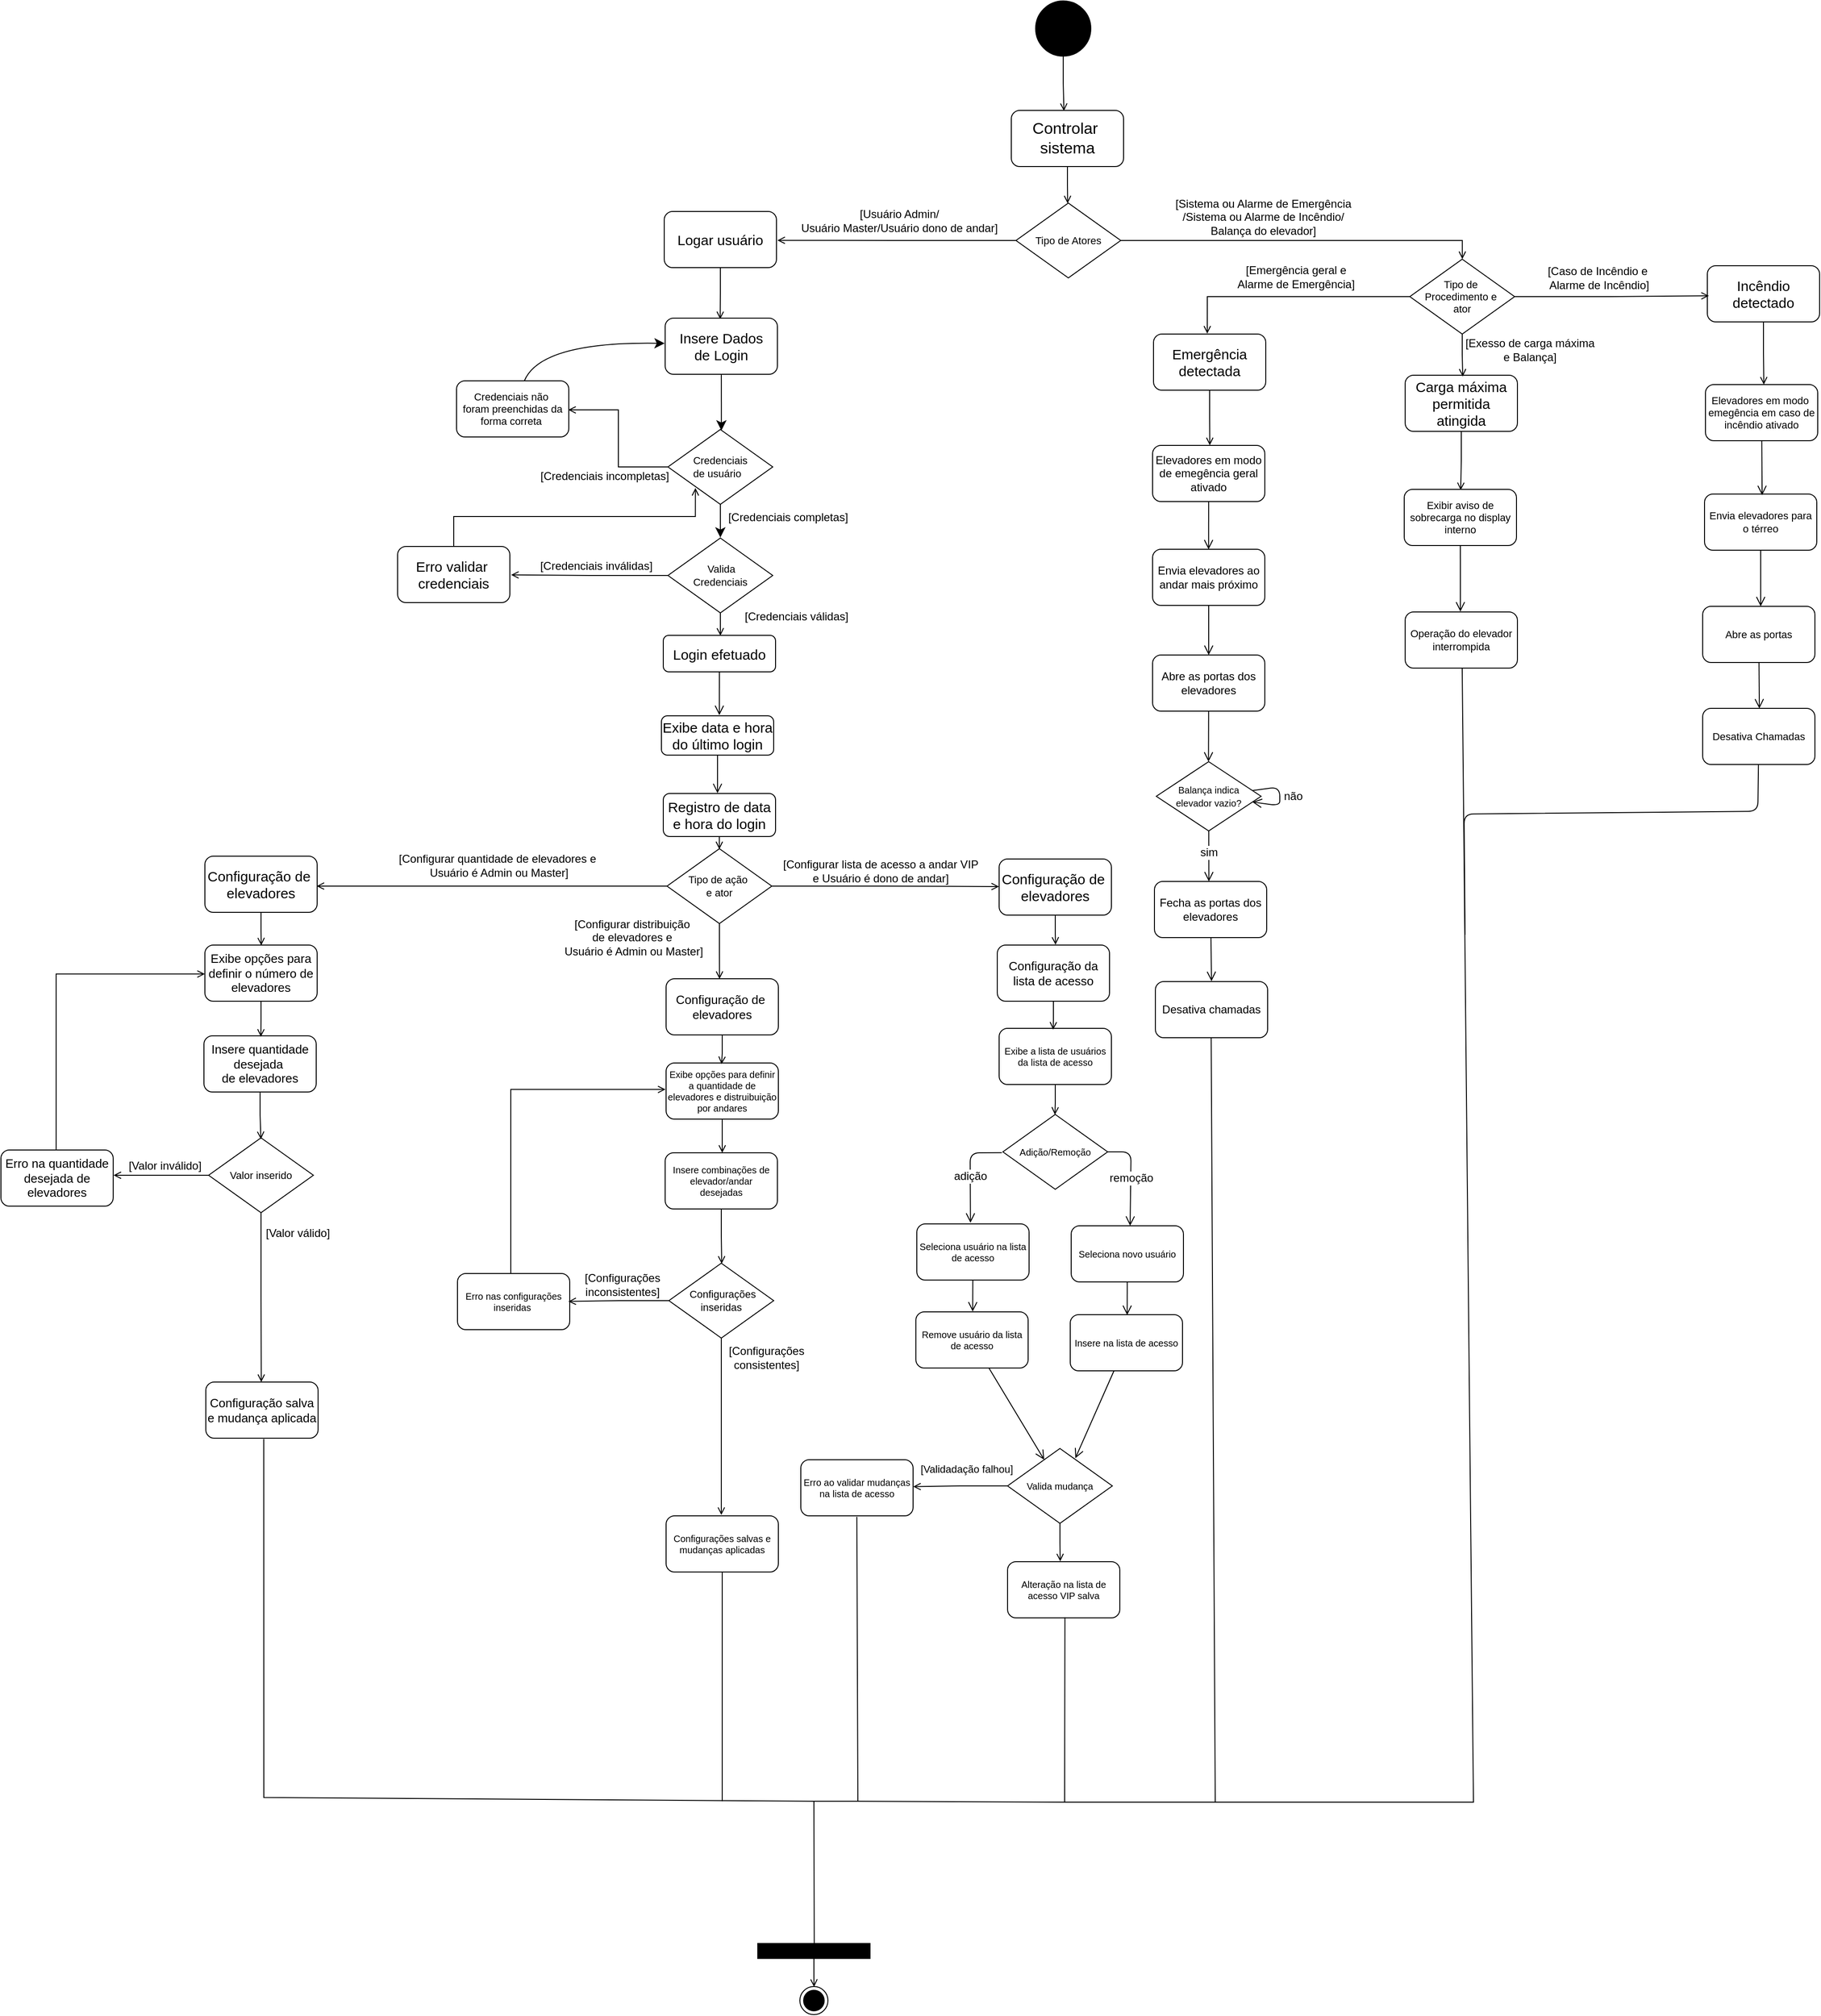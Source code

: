 <mxfile version="24.7.17">
  <diagram name="Page-1" id="e7e014a7-5840-1c2e-5031-d8a46d1fe8dd">
    <mxGraphModel dx="5580" dy="2803" grid="0" gridSize="10" guides="0" tooltips="1" connect="0" arrows="1" fold="1" page="0" pageScale="1" pageWidth="1169" pageHeight="826" background="none" math="0" shadow="0">
      <root>
        <mxCell id="0" />
        <mxCell id="1" parent="0" />
        <mxCell id="GOKQv8CPCW2Fxh-G2tMz-41" value="" style="ellipse;whiteSpace=wrap;html=1;aspect=fixed;fillColor=#000000;" parent="1" vertex="1">
          <mxGeometry x="418" y="53" width="59" height="59" as="geometry" />
        </mxCell>
        <mxCell id="GOKQv8CPCW2Fxh-G2tMz-42" value="Controlar&amp;nbsp;&lt;div&gt;sistema&lt;/div&gt;" style="rounded=1;whiteSpace=wrap;html=1;fontSize=17;" parent="1" vertex="1">
          <mxGeometry x="392" y="170" width="120" height="60" as="geometry" />
        </mxCell>
        <mxCell id="GOKQv8CPCW2Fxh-G2tMz-44" style="edgeStyle=orthogonalEdgeStyle;rounded=0;orthogonalLoop=1;jettySize=auto;html=1;entryX=0.469;entryY=0.011;entryDx=0;entryDy=0;entryPerimeter=0;endArrow=open;endFill=0;" parent="1" source="GOKQv8CPCW2Fxh-G2tMz-41" target="GOKQv8CPCW2Fxh-G2tMz-42" edge="1">
          <mxGeometry relative="1" as="geometry" />
        </mxCell>
        <mxCell id="GOKQv8CPCW2Fxh-G2tMz-45" value="&lt;div style=&quot;text-align: start; font-size: 11px;&quot;&gt;Tipo de Atores&lt;/div&gt;" style="rhombus;whiteSpace=wrap;html=1;fontSize=11;" parent="1" vertex="1">
          <mxGeometry x="397" y="269" width="112" height="80" as="geometry" />
        </mxCell>
        <mxCell id="GOKQv8CPCW2Fxh-G2tMz-46" style="edgeStyle=orthogonalEdgeStyle;rounded=0;orthogonalLoop=1;jettySize=auto;html=1;entryX=0.493;entryY=0.004;entryDx=0;entryDy=0;entryPerimeter=0;endArrow=open;endFill=0;" parent="1" source="GOKQv8CPCW2Fxh-G2tMz-42" target="GOKQv8CPCW2Fxh-G2tMz-45" edge="1">
          <mxGeometry relative="1" as="geometry" />
        </mxCell>
        <mxCell id="GOKQv8CPCW2Fxh-G2tMz-47" value="Logar u&lt;span style=&quot;font-size: 15px; text-wrap: nowrap;&quot;&gt;suário&lt;/span&gt;" style="rounded=1;whiteSpace=wrap;html=1;fontSize=15;" parent="1" vertex="1">
          <mxGeometry x="21" y="278" width="120" height="60" as="geometry" />
        </mxCell>
        <mxCell id="GOKQv8CPCW2Fxh-G2tMz-48" style="edgeStyle=orthogonalEdgeStyle;rounded=0;orthogonalLoop=1;jettySize=auto;html=1;entryX=1.008;entryY=0.514;entryDx=0;entryDy=0;entryPerimeter=0;endArrow=open;endFill=0;" parent="1" source="GOKQv8CPCW2Fxh-G2tMz-45" target="GOKQv8CPCW2Fxh-G2tMz-47" edge="1">
          <mxGeometry relative="1" as="geometry" />
        </mxCell>
        <mxCell id="GOKQv8CPCW2Fxh-G2tMz-49" value="[Usuário Admin/&lt;div&gt;Usuário Master/&lt;span style=&quot;background-color: initial;&quot;&gt;Usuário d&lt;/span&gt;&lt;span style=&quot;background-color: initial;&quot;&gt;ono de andar]&lt;/span&gt;&lt;/div&gt;" style="text;html=1;align=center;verticalAlign=middle;resizable=0;points=[];autosize=1;strokeColor=none;fillColor=none;" parent="1" vertex="1">
          <mxGeometry x="158" y="267" width="228" height="41" as="geometry" />
        </mxCell>
        <mxCell id="GOKQv8CPCW2Fxh-G2tMz-51" style="edgeStyle=orthogonalEdgeStyle;rounded=0;orthogonalLoop=1;jettySize=auto;html=1;entryX=0.49;entryY=0.019;entryDx=0;entryDy=0;entryPerimeter=0;endArrow=open;endFill=0;" parent="1" source="GOKQv8CPCW2Fxh-G2tMz-47" target="2dEZNZgoz_LOyK3TEeMp-9" edge="1">
          <mxGeometry relative="1" as="geometry">
            <mxPoint x="81.112" y="397.36" as="targetPoint" />
          </mxGeometry>
        </mxCell>
        <mxCell id="GOKQv8CPCW2Fxh-G2tMz-72" value="" style="ellipse;html=1;shape=endState;fillColor=#000000;strokeColor=#000000;" parent="1" vertex="1">
          <mxGeometry x="166" y="2175" width="30" height="30" as="geometry" />
        </mxCell>
        <mxCell id="GOKQv8CPCW2Fxh-G2tMz-73" value="" style="rounded=0;whiteSpace=wrap;html=1;fillColor=#000000;" parent="1" vertex="1">
          <mxGeometry x="121" y="2129" width="120" height="16" as="geometry" />
        </mxCell>
        <mxCell id="GOKQv8CPCW2Fxh-G2tMz-74" style="edgeStyle=orthogonalEdgeStyle;rounded=0;orthogonalLoop=1;jettySize=auto;html=1;entryX=0.506;entryY=0.013;entryDx=0;entryDy=0;entryPerimeter=0;endArrow=open;endFill=0;" parent="1" source="GOKQv8CPCW2Fxh-G2tMz-73" target="GOKQv8CPCW2Fxh-G2tMz-72" edge="1">
          <mxGeometry relative="1" as="geometry" />
        </mxCell>
        <mxCell id="GOKQv8CPCW2Fxh-G2tMz-82" value="[Sistema ou Alarme de Emergência&lt;div&gt;/Sistema ou Alarme de Incêndio/&lt;/div&gt;&lt;div&gt;Balança do elevador]&lt;/div&gt;" style="text;html=1;align=center;verticalAlign=middle;resizable=0;points=[];autosize=1;strokeColor=none;fillColor=none;" parent="1" vertex="1">
          <mxGeometry x="558" y="256" width="206" height="55" as="geometry" />
        </mxCell>
        <mxCell id="2dEZNZgoz_LOyK3TEeMp-1" value="&lt;div style=&quot;text-align: start; font-size: 11px;&quot;&gt;Credenciais&lt;/div&gt;&lt;div style=&quot;text-align: start; font-size: 11px;&quot;&gt;de usuário&lt;/div&gt;" style="rhombus;whiteSpace=wrap;html=1;fontSize=11;" parent="1" vertex="1">
          <mxGeometry x="25" y="511" width="112" height="80" as="geometry" />
        </mxCell>
        <mxCell id="2dEZNZgoz_LOyK3TEeMp-2" value="Credenciais não&amp;nbsp;&lt;div style=&quot;font-size: 11px;&quot;&gt;foram preenchidas da forma correta&amp;nbsp;&lt;/div&gt;" style="rounded=1;whiteSpace=wrap;html=1;fontSize=11;" parent="1" vertex="1">
          <mxGeometry x="-201" y="459" width="120" height="60" as="geometry" />
        </mxCell>
        <mxCell id="2dEZNZgoz_LOyK3TEeMp-3" style="edgeStyle=orthogonalEdgeStyle;rounded=0;orthogonalLoop=1;jettySize=auto;html=1;entryX=0.995;entryY=0.517;entryDx=0;entryDy=0;entryPerimeter=0;endArrow=open;endFill=0;" parent="1" source="2dEZNZgoz_LOyK3TEeMp-1" target="2dEZNZgoz_LOyK3TEeMp-2" edge="1">
          <mxGeometry relative="1" as="geometry" />
        </mxCell>
        <mxCell id="2dEZNZgoz_LOyK3TEeMp-4" value="[Credenciais incompletas]" style="text;html=1;align=center;verticalAlign=middle;resizable=0;points=[];autosize=1;strokeColor=none;fillColor=none;" parent="1" vertex="1">
          <mxGeometry x="-121" y="548" width="155" height="26" as="geometry" />
        </mxCell>
        <mxCell id="2dEZNZgoz_LOyK3TEeMp-6" value="&lt;div style=&quot;text-align: start; font-size: 11px;&quot;&gt;&amp;nbsp; &amp;nbsp; &amp;nbsp;Valida&amp;nbsp;&lt;/div&gt;&lt;div style=&quot;text-align: start; font-size: 11px;&quot;&gt;Credenciais&lt;/div&gt;" style="rhombus;whiteSpace=wrap;html=1;fontSize=11;" parent="1" vertex="1">
          <mxGeometry x="25" y="627" width="112" height="80" as="geometry" />
        </mxCell>
        <mxCell id="2dEZNZgoz_LOyK3TEeMp-8" value="[Credenciais completas]" style="text;html=1;align=center;verticalAlign=middle;resizable=0;points=[];autosize=1;strokeColor=none;fillColor=none;" parent="1" vertex="1">
          <mxGeometry x="80" y="592" width="146" height="26" as="geometry" />
        </mxCell>
        <mxCell id="2dEZNZgoz_LOyK3TEeMp-9" value="Insere Dados&lt;div&gt;de Login&lt;/div&gt;" style="rounded=1;whiteSpace=wrap;html=1;fontSize=15;" parent="1" vertex="1">
          <mxGeometry x="22" y="392" width="120" height="60" as="geometry" />
        </mxCell>
        <mxCell id="2dEZNZgoz_LOyK3TEeMp-11" value="Erro validar&amp;nbsp;&lt;div&gt;credenciais&lt;/div&gt;" style="rounded=1;whiteSpace=wrap;html=1;fontSize=15;" parent="1" vertex="1">
          <mxGeometry x="-264" y="636" width="120" height="60" as="geometry" />
        </mxCell>
        <mxCell id="2dEZNZgoz_LOyK3TEeMp-12" style="edgeStyle=orthogonalEdgeStyle;rounded=0;orthogonalLoop=1;jettySize=auto;html=1;entryX=1.011;entryY=0.506;entryDx=0;entryDy=0;entryPerimeter=0;endArrow=open;endFill=0;" parent="1" source="2dEZNZgoz_LOyK3TEeMp-6" target="2dEZNZgoz_LOyK3TEeMp-11" edge="1">
          <mxGeometry relative="1" as="geometry" />
        </mxCell>
        <mxCell id="2dEZNZgoz_LOyK3TEeMp-13" value="[Credenciais inválidas]" style="text;html=1;align=center;verticalAlign=middle;resizable=0;points=[];autosize=1;strokeColor=none;fillColor=none;" parent="1" vertex="1">
          <mxGeometry x="-121" y="644" width="138" height="26" as="geometry" />
        </mxCell>
        <mxCell id="2dEZNZgoz_LOyK3TEeMp-14" style="edgeStyle=orthogonalEdgeStyle;rounded=0;orthogonalLoop=1;jettySize=auto;html=1;entryX=0.262;entryY=0.781;entryDx=0;entryDy=0;entryPerimeter=0;endArrow=open;endFill=0;" parent="1" source="2dEZNZgoz_LOyK3TEeMp-11" target="2dEZNZgoz_LOyK3TEeMp-1" edge="1">
          <mxGeometry relative="1" as="geometry">
            <Array as="points">
              <mxPoint x="-204" y="604" />
              <mxPoint x="54" y="604" />
            </Array>
          </mxGeometry>
        </mxCell>
        <mxCell id="2dEZNZgoz_LOyK3TEeMp-15" value="Login efetuado" style="rounded=1;whiteSpace=wrap;html=1;fontSize=15;" parent="1" vertex="1">
          <mxGeometry x="20" y="731" width="120" height="39" as="geometry" />
        </mxCell>
        <mxCell id="2dEZNZgoz_LOyK3TEeMp-16" style="edgeStyle=orthogonalEdgeStyle;rounded=0;orthogonalLoop=1;jettySize=auto;html=1;entryX=0.509;entryY=0.01;entryDx=0;entryDy=0;entryPerimeter=0;endArrow=open;endFill=0;" parent="1" source="2dEZNZgoz_LOyK3TEeMp-6" target="2dEZNZgoz_LOyK3TEeMp-15" edge="1">
          <mxGeometry relative="1" as="geometry" />
        </mxCell>
        <mxCell id="2dEZNZgoz_LOyK3TEeMp-17" value="[Credenciais válidas]" style="text;html=1;align=center;verticalAlign=middle;resizable=0;points=[];autosize=1;strokeColor=none;fillColor=none;" parent="1" vertex="1">
          <mxGeometry x="97" y="698" width="129" height="26" as="geometry" />
        </mxCell>
        <mxCell id="2dEZNZgoz_LOyK3TEeMp-18" value="Registro de data e hora do login" style="rounded=1;whiteSpace=wrap;html=1;fontSize=15;" parent="1" vertex="1">
          <mxGeometry x="20" y="900" width="120" height="46" as="geometry" />
        </mxCell>
        <mxCell id="2dEZNZgoz_LOyK3TEeMp-20" value="&lt;div style=&quot;font-size: 11px;&quot;&gt;Tipo de ação&amp;nbsp;&lt;/div&gt;&lt;div style=&quot;font-size: 11px;&quot;&gt;e&amp;nbsp;&lt;span style=&quot;background-color: initial;&quot;&gt;ator&lt;/span&gt;&lt;/div&gt;" style="rhombus;whiteSpace=wrap;html=1;fontSize=11;align=center;" parent="1" vertex="1">
          <mxGeometry x="24" y="959" width="112" height="80" as="geometry" />
        </mxCell>
        <mxCell id="2dEZNZgoz_LOyK3TEeMp-21" style="edgeStyle=orthogonalEdgeStyle;rounded=0;orthogonalLoop=1;jettySize=auto;html=1;entryX=0.499;entryY=0.008;entryDx=0;entryDy=0;entryPerimeter=0;endArrow=open;endFill=0;" parent="1" source="2dEZNZgoz_LOyK3TEeMp-18" target="2dEZNZgoz_LOyK3TEeMp-20" edge="1">
          <mxGeometry relative="1" as="geometry">
            <mxPoint x="80" y="959" as="targetPoint" />
            <Array as="points">
              <mxPoint x="80" y="959" />
            </Array>
          </mxGeometry>
        </mxCell>
        <mxCell id="2dEZNZgoz_LOyK3TEeMp-22" value="Configuração de&amp;nbsp;&lt;div&gt;elevadores&lt;/div&gt;" style="rounded=1;whiteSpace=wrap;html=1;fontSize=15;" parent="1" vertex="1">
          <mxGeometry x="-470" y="967" width="120" height="60" as="geometry" />
        </mxCell>
        <mxCell id="2dEZNZgoz_LOyK3TEeMp-23" style="edgeStyle=orthogonalEdgeStyle;rounded=0;orthogonalLoop=1;jettySize=auto;html=1;entryX=0.995;entryY=0.533;entryDx=0;entryDy=0;entryPerimeter=0;endArrow=open;endFill=0;" parent="1" source="2dEZNZgoz_LOyK3TEeMp-20" target="2dEZNZgoz_LOyK3TEeMp-22" edge="1">
          <mxGeometry relative="1" as="geometry" />
        </mxCell>
        <mxCell id="2dEZNZgoz_LOyK3TEeMp-24" value="[Configurar quantidade de elevadores e&amp;nbsp;&lt;br&gt;Usuário é Admin ou&lt;span style=&quot;background-color: initial;&quot;&gt;&amp;nbsp;Master&lt;/span&gt;&lt;span style=&quot;background-color: initial;&quot;&gt;]&lt;/span&gt;" style="text;html=1;align=center;verticalAlign=middle;resizable=0;points=[];autosize=1;strokeColor=none;fillColor=none;" parent="1" vertex="1">
          <mxGeometry x="-272" y="956" width="232" height="41" as="geometry" />
        </mxCell>
        <mxCell id="2dEZNZgoz_LOyK3TEeMp-25" value="Exibe opções para definir o número de elevadores" style="rounded=1;whiteSpace=wrap;html=1;fontSize=13;" parent="1" vertex="1">
          <mxGeometry x="-470" y="1062" width="120" height="60" as="geometry" />
        </mxCell>
        <mxCell id="2dEZNZgoz_LOyK3TEeMp-26" style="edgeStyle=orthogonalEdgeStyle;rounded=0;orthogonalLoop=1;jettySize=auto;html=1;endArrow=open;endFill=0;entryX=0.502;entryY=0.006;entryDx=0;entryDy=0;entryPerimeter=0;" parent="1" source="2dEZNZgoz_LOyK3TEeMp-22" target="2dEZNZgoz_LOyK3TEeMp-25" edge="1">
          <mxGeometry relative="1" as="geometry">
            <mxPoint x="-410" y="1062" as="targetPoint" />
          </mxGeometry>
        </mxCell>
        <mxCell id="2dEZNZgoz_LOyK3TEeMp-27" value="Insere quantidade desejada&amp;nbsp;&lt;div&gt;de elevadores&lt;/div&gt;" style="rounded=1;whiteSpace=wrap;html=1;fontSize=13;" parent="1" vertex="1">
          <mxGeometry x="-471" y="1159" width="120" height="60" as="geometry" />
        </mxCell>
        <mxCell id="2dEZNZgoz_LOyK3TEeMp-28" style="edgeStyle=orthogonalEdgeStyle;rounded=0;orthogonalLoop=1;jettySize=auto;html=1;entryX=0.507;entryY=0.017;entryDx=0;entryDy=0;entryPerimeter=0;endArrow=open;endFill=0;" parent="1" source="2dEZNZgoz_LOyK3TEeMp-25" target="2dEZNZgoz_LOyK3TEeMp-27" edge="1">
          <mxGeometry relative="1" as="geometry" />
        </mxCell>
        <mxCell id="2dEZNZgoz_LOyK3TEeMp-29" value="&lt;div style=&quot;text-align: start; font-size: 11px;&quot;&gt;Valor inserido&lt;/div&gt;" style="rhombus;whiteSpace=wrap;html=1;fontSize=11;" parent="1" vertex="1">
          <mxGeometry x="-466" y="1268" width="112" height="80" as="geometry" />
        </mxCell>
        <mxCell id="2dEZNZgoz_LOyK3TEeMp-30" style="edgeStyle=orthogonalEdgeStyle;rounded=0;orthogonalLoop=1;jettySize=auto;html=1;entryX=0.499;entryY=0.018;entryDx=0;entryDy=0;entryPerimeter=0;endArrow=open;endFill=0;" parent="1" source="2dEZNZgoz_LOyK3TEeMp-27" target="2dEZNZgoz_LOyK3TEeMp-29" edge="1">
          <mxGeometry relative="1" as="geometry" />
        </mxCell>
        <mxCell id="2dEZNZgoz_LOyK3TEeMp-31" value="Erro na quantidade&lt;div&gt;desejada de elevadores&lt;/div&gt;" style="rounded=1;whiteSpace=wrap;html=1;fontSize=13;" parent="1" vertex="1">
          <mxGeometry x="-688" y="1281" width="120" height="60" as="geometry" />
        </mxCell>
        <mxCell id="2dEZNZgoz_LOyK3TEeMp-32" style="edgeStyle=orthogonalEdgeStyle;rounded=0;orthogonalLoop=1;jettySize=auto;html=1;entryX=1.003;entryY=0.45;entryDx=0;entryDy=0;entryPerimeter=0;endArrow=open;endFill=0;" parent="1" source="2dEZNZgoz_LOyK3TEeMp-29" target="2dEZNZgoz_LOyK3TEeMp-31" edge="1">
          <mxGeometry relative="1" as="geometry" />
        </mxCell>
        <mxCell id="2dEZNZgoz_LOyK3TEeMp-33" value="[Valor inválido]" style="text;html=1;align=center;verticalAlign=middle;resizable=0;points=[];autosize=1;strokeColor=none;fillColor=none;" parent="1" vertex="1">
          <mxGeometry x="-561" y="1285" width="96" height="26" as="geometry" />
        </mxCell>
        <mxCell id="2dEZNZgoz_LOyK3TEeMp-37" style="edgeStyle=orthogonalEdgeStyle;rounded=0;orthogonalLoop=1;jettySize=auto;html=1;endArrow=open;endFill=0;entryX=0.494;entryY=0;entryDx=0;entryDy=0;entryPerimeter=0;" parent="1" source="2dEZNZgoz_LOyK3TEeMp-29" target="2dEZNZgoz_LOyK3TEeMp-41" edge="1">
          <mxGeometry relative="1" as="geometry">
            <mxPoint x="-409.664" y="1403.64" as="targetPoint" />
          </mxGeometry>
        </mxCell>
        <mxCell id="2dEZNZgoz_LOyK3TEeMp-38" value="[Valor válido]" style="text;html=1;align=center;verticalAlign=middle;resizable=0;points=[];autosize=1;strokeColor=none;fillColor=none;" parent="1" vertex="1">
          <mxGeometry x="-414" y="1357" width="86" height="26" as="geometry" />
        </mxCell>
        <mxCell id="2dEZNZgoz_LOyK3TEeMp-41" value="Configuração salva e mudança aplicada" style="rounded=1;whiteSpace=wrap;html=1;fontSize=13;" parent="1" vertex="1">
          <mxGeometry x="-469" y="1529" width="120" height="60" as="geometry" />
        </mxCell>
        <mxCell id="2dEZNZgoz_LOyK3TEeMp-48" value="" style="endArrow=none;html=1;rounded=0;entryX=0.516;entryY=1.015;entryDx=0;entryDy=0;entryPerimeter=0;exitX=0.503;exitY=0;exitDx=0;exitDy=0;exitPerimeter=0;" parent="1" target="2dEZNZgoz_LOyK3TEeMp-41" edge="1" source="GOKQv8CPCW2Fxh-G2tMz-73">
          <mxGeometry width="50" height="50" relative="1" as="geometry">
            <mxPoint x="-402" y="1977" as="sourcePoint" />
            <mxPoint x="-394" y="1636" as="targetPoint" />
            <Array as="points">
              <mxPoint x="181" y="1977" />
              <mxPoint x="-407" y="1973" />
            </Array>
          </mxGeometry>
        </mxCell>
        <mxCell id="2dEZNZgoz_LOyK3TEeMp-49" value="Configuração de&amp;nbsp;&lt;div style=&quot;font-size: 13px;&quot;&gt;elevadores&lt;/div&gt;" style="rounded=1;whiteSpace=wrap;html=1;fontSize=13;" parent="1" vertex="1">
          <mxGeometry x="23" y="1098" width="120" height="60" as="geometry" />
        </mxCell>
        <mxCell id="2dEZNZgoz_LOyK3TEeMp-50" style="edgeStyle=orthogonalEdgeStyle;rounded=0;orthogonalLoop=1;jettySize=auto;html=1;entryX=0.476;entryY=0.004;entryDx=0;entryDy=0;entryPerimeter=0;endArrow=open;endFill=0;" parent="1" source="2dEZNZgoz_LOyK3TEeMp-20" target="2dEZNZgoz_LOyK3TEeMp-49" edge="1">
          <mxGeometry relative="1" as="geometry" />
        </mxCell>
        <mxCell id="2dEZNZgoz_LOyK3TEeMp-51" value="[Configurar distribuição&amp;nbsp;&lt;div&gt;de elevadores&amp;nbsp;&lt;span style=&quot;background-color: initial;&quot;&gt;e&amp;nbsp;&lt;/span&gt;&lt;/div&gt;&lt;div&gt;&lt;span style=&quot;background-color: initial;&quot;&gt;Usuário é Admin ou&lt;/span&gt;&lt;span style=&quot;background-color: initial;&quot;&gt;&amp;nbsp;Master&lt;/span&gt;]&lt;/div&gt;" style="text;html=1;align=center;verticalAlign=middle;resizable=0;points=[];autosize=1;strokeColor=none;fillColor=none;" parent="1" vertex="1">
          <mxGeometry x="-95" y="1026" width="166" height="55" as="geometry" />
        </mxCell>
        <mxCell id="2dEZNZgoz_LOyK3TEeMp-52" value="Exibe opções para definir a quantidade de elevadores e distruibuição por andares" style="rounded=1;whiteSpace=wrap;html=1;fontSize=10;" parent="1" vertex="1">
          <mxGeometry x="23" y="1188" width="120" height="60" as="geometry" />
        </mxCell>
        <mxCell id="2dEZNZgoz_LOyK3TEeMp-53" style="edgeStyle=orthogonalEdgeStyle;rounded=0;orthogonalLoop=1;jettySize=auto;html=1;entryX=0.494;entryY=0.021;entryDx=0;entryDy=0;entryPerimeter=0;endArrow=open;endFill=0;" parent="1" source="2dEZNZgoz_LOyK3TEeMp-49" target="2dEZNZgoz_LOyK3TEeMp-52" edge="1">
          <mxGeometry relative="1" as="geometry" />
        </mxCell>
        <mxCell id="2dEZNZgoz_LOyK3TEeMp-54" value="&lt;div&gt;Insere combinações de elevador/andar&lt;/div&gt;desejadas" style="rounded=1;whiteSpace=wrap;html=1;fontSize=10;" parent="1" vertex="1">
          <mxGeometry x="22" y="1284" width="120" height="60" as="geometry" />
        </mxCell>
        <mxCell id="2dEZNZgoz_LOyK3TEeMp-55" style="edgeStyle=orthogonalEdgeStyle;rounded=0;orthogonalLoop=1;jettySize=auto;html=1;endArrow=open;endFill=0;" parent="1" source="2dEZNZgoz_LOyK3TEeMp-52" edge="1">
          <mxGeometry relative="1" as="geometry">
            <mxPoint x="83" y="1284" as="targetPoint" />
          </mxGeometry>
        </mxCell>
        <mxCell id="2dEZNZgoz_LOyK3TEeMp-57" value="&lt;div style=&quot;font-size: 11px;&quot;&gt;&amp;nbsp;&lt;span style=&quot;background-color: initial;&quot;&gt;Configurações&lt;/span&gt;&lt;/div&gt;&lt;div style=&quot;font-size: 11px;&quot;&gt;&lt;span style=&quot;background-color: initial;&quot;&gt;inseridas&lt;/span&gt;&lt;/div&gt;" style="rhombus;whiteSpace=wrap;html=1;fontSize=11;align=center;" parent="1" vertex="1">
          <mxGeometry x="26" y="1402" width="112" height="80" as="geometry" />
        </mxCell>
        <mxCell id="2dEZNZgoz_LOyK3TEeMp-58" style="edgeStyle=orthogonalEdgeStyle;rounded=0;orthogonalLoop=1;jettySize=auto;html=1;entryX=0.504;entryY=0.007;entryDx=0;entryDy=0;entryPerimeter=0;endArrow=open;endFill=0;" parent="1" source="2dEZNZgoz_LOyK3TEeMp-54" target="2dEZNZgoz_LOyK3TEeMp-57" edge="1">
          <mxGeometry relative="1" as="geometry" />
        </mxCell>
        <mxCell id="2dEZNZgoz_LOyK3TEeMp-59" value="Erro nas configurações&lt;div&gt;inseridas&amp;nbsp;&lt;/div&gt;" style="rounded=1;whiteSpace=wrap;html=1;fontSize=10;" parent="1" vertex="1">
          <mxGeometry x="-200" y="1413" width="120" height="60" as="geometry" />
        </mxCell>
        <mxCell id="2dEZNZgoz_LOyK3TEeMp-60" style="edgeStyle=orthogonalEdgeStyle;rounded=0;orthogonalLoop=1;jettySize=auto;html=1;entryX=0.988;entryY=0.497;entryDx=0;entryDy=0;entryPerimeter=0;endArrow=open;endFill=0;" parent="1" source="2dEZNZgoz_LOyK3TEeMp-57" target="2dEZNZgoz_LOyK3TEeMp-59" edge="1">
          <mxGeometry relative="1" as="geometry" />
        </mxCell>
        <mxCell id="2dEZNZgoz_LOyK3TEeMp-61" value="[Configurações&lt;div&gt;inconsistentes]&lt;/div&gt;" style="text;html=1;align=center;verticalAlign=middle;resizable=0;points=[];autosize=1;strokeColor=none;fillColor=none;" parent="1" vertex="1">
          <mxGeometry x="-74" y="1404" width="99" height="41" as="geometry" />
        </mxCell>
        <mxCell id="2dEZNZgoz_LOyK3TEeMp-62" style="edgeStyle=orthogonalEdgeStyle;rounded=0;orthogonalLoop=1;jettySize=auto;html=1;entryX=-0.005;entryY=0.471;entryDx=0;entryDy=0;entryPerimeter=0;endArrow=open;endFill=0;" parent="1" source="2dEZNZgoz_LOyK3TEeMp-59" target="2dEZNZgoz_LOyK3TEeMp-52" edge="1">
          <mxGeometry relative="1" as="geometry">
            <Array as="points">
              <mxPoint x="-143" y="1216" />
            </Array>
          </mxGeometry>
        </mxCell>
        <mxCell id="2dEZNZgoz_LOyK3TEeMp-63" style="edgeStyle=orthogonalEdgeStyle;rounded=0;orthogonalLoop=1;jettySize=auto;html=1;endArrow=open;endFill=0;entryX=0;entryY=0.515;entryDx=0;entryDy=0;entryPerimeter=0;" parent="1" source="2dEZNZgoz_LOyK3TEeMp-31" target="2dEZNZgoz_LOyK3TEeMp-25" edge="1">
          <mxGeometry relative="1" as="geometry">
            <mxPoint x="-471" y="1093" as="targetPoint" />
            <Array as="points">
              <mxPoint x="-629" y="1093" />
            </Array>
          </mxGeometry>
        </mxCell>
        <mxCell id="2dEZNZgoz_LOyK3TEeMp-65" style="edgeStyle=orthogonalEdgeStyle;rounded=0;orthogonalLoop=1;jettySize=auto;html=1;entryX=0.492;entryY=-0.016;entryDx=0;entryDy=0;entryPerimeter=0;endArrow=open;endFill=0;" parent="1" source="2dEZNZgoz_LOyK3TEeMp-57" target="2dEZNZgoz_LOyK3TEeMp-70" edge="1">
          <mxGeometry relative="1" as="geometry">
            <mxPoint x="82.776" y="1530.84" as="targetPoint" />
          </mxGeometry>
        </mxCell>
        <mxCell id="2dEZNZgoz_LOyK3TEeMp-70" value="Configurações salvas e mudanças aplicadas" style="rounded=1;whiteSpace=wrap;html=1;fontSize=10;" parent="1" vertex="1">
          <mxGeometry x="23" y="1672" width="120" height="60" as="geometry" />
        </mxCell>
        <mxCell id="2dEZNZgoz_LOyK3TEeMp-73" value="" style="endArrow=none;html=1;rounded=0;entryX=0.5;entryY=1;entryDx=0;entryDy=0;entryPerimeter=0;" parent="1" target="2dEZNZgoz_LOyK3TEeMp-70" edge="1">
          <mxGeometry width="50" height="50" relative="1" as="geometry">
            <mxPoint x="83" y="1977" as="sourcePoint" />
            <mxPoint x="89" y="1742" as="targetPoint" />
          </mxGeometry>
        </mxCell>
        <mxCell id="K0kKmlpVppl7YNi_9mcc-3" value="Configuração de&amp;nbsp;&lt;div&gt;elevadores&lt;/div&gt;" style="rounded=1;whiteSpace=wrap;html=1;fontSize=15;" parent="1" vertex="1">
          <mxGeometry x="379" y="970" width="120" height="60" as="geometry" />
        </mxCell>
        <mxCell id="K0kKmlpVppl7YNi_9mcc-4" style="edgeStyle=orthogonalEdgeStyle;rounded=0;orthogonalLoop=1;jettySize=auto;html=1;entryX=-0.001;entryY=0.492;entryDx=0;entryDy=0;entryPerimeter=0;endArrow=open;endFill=0;" parent="1" source="2dEZNZgoz_LOyK3TEeMp-20" target="K0kKmlpVppl7YNi_9mcc-3" edge="1">
          <mxGeometry relative="1" as="geometry" />
        </mxCell>
        <mxCell id="K0kKmlpVppl7YNi_9mcc-5" value="[Configurar lista de&amp;nbsp;&lt;span style=&quot;background-color: initial;&quot;&gt;acesso a andar VIP&lt;/span&gt;&lt;div&gt;&lt;span style=&quot;background-color: initial;&quot;&gt;e&amp;nbsp;&lt;/span&gt;&lt;span style=&quot;background-color: initial;&quot;&gt;Usuário é d&lt;/span&gt;&lt;span style=&quot;background-color: initial;&quot;&gt;ono de andar&lt;/span&gt;&lt;span style=&quot;background-color: initial;&quot;&gt;]&lt;/span&gt;&lt;/div&gt;" style="text;html=1;align=center;verticalAlign=middle;resizable=0;points=[];autosize=1;strokeColor=none;fillColor=none;" parent="1" vertex="1">
          <mxGeometry x="138" y="962" width="227" height="41" as="geometry" />
        </mxCell>
        <mxCell id="K0kKmlpVppl7YNi_9mcc-6" value="Configuração da lista de acesso" style="rounded=1;whiteSpace=wrap;html=1;fontSize=13;" parent="1" vertex="1">
          <mxGeometry x="377" y="1062" width="120" height="60" as="geometry" />
        </mxCell>
        <mxCell id="K0kKmlpVppl7YNi_9mcc-7" style="edgeStyle=orthogonalEdgeStyle;rounded=0;orthogonalLoop=1;jettySize=auto;html=1;entryX=0.519;entryY=-0.006;entryDx=0;entryDy=0;entryPerimeter=0;endArrow=open;endFill=0;" parent="1" source="K0kKmlpVppl7YNi_9mcc-3" target="K0kKmlpVppl7YNi_9mcc-6" edge="1">
          <mxGeometry relative="1" as="geometry">
            <mxPoint x="446" y="1092" as="targetPoint" />
          </mxGeometry>
        </mxCell>
        <mxCell id="K0kKmlpVppl7YNi_9mcc-8" value="Exibe a lista de usuários da lista de acesso" style="rounded=1;whiteSpace=wrap;html=1;fontSize=10;" parent="1" vertex="1">
          <mxGeometry x="379" y="1151" width="120" height="60" as="geometry" />
        </mxCell>
        <mxCell id="K0kKmlpVppl7YNi_9mcc-9" style="edgeStyle=orthogonalEdgeStyle;rounded=0;orthogonalLoop=1;jettySize=auto;html=1;entryX=0.481;entryY=0.023;entryDx=0;entryDy=0;entryPerimeter=0;endArrow=open;endFill=0;" parent="1" source="K0kKmlpVppl7YNi_9mcc-6" target="K0kKmlpVppl7YNi_9mcc-8" edge="1">
          <mxGeometry relative="1" as="geometry" />
        </mxCell>
        <mxCell id="K0kKmlpVppl7YNi_9mcc-11" style="edgeStyle=orthogonalEdgeStyle;rounded=0;orthogonalLoop=1;jettySize=auto;html=1;entryX=0.497;entryY=0.022;entryDx=0;entryDy=0;entryPerimeter=0;endArrow=open;endFill=0;" parent="1" source="K0kKmlpVppl7YNi_9mcc-8" edge="1">
          <mxGeometry relative="1" as="geometry">
            <mxPoint x="438.64" y="1243.32" as="targetPoint" />
          </mxGeometry>
        </mxCell>
        <mxCell id="K0kKmlpVppl7YNi_9mcc-12" value="&lt;div style=&quot;&quot;&gt;&lt;span style=&quot;font-size: 10px;&quot;&gt;Adição/Remoção&lt;/span&gt;&lt;/div&gt;" style="rhombus;whiteSpace=wrap;html=1;fontSize=11;align=center;" parent="1" vertex="1">
          <mxGeometry x="383" y="1243" width="112" height="80" as="geometry" />
        </mxCell>
        <mxCell id="K0kKmlpVppl7YNi_9mcc-22" value="&lt;div style=&quot;&quot;&gt;&lt;span style=&quot;font-size: 10px;&quot;&gt;Valida mudança&lt;/span&gt;&lt;/div&gt;" style="rhombus;whiteSpace=wrap;html=1;fontSize=11;align=center;" parent="1" vertex="1">
          <mxGeometry x="388" y="1600" width="112" height="80" as="geometry" />
        </mxCell>
        <mxCell id="K0kKmlpVppl7YNi_9mcc-24" value="Erro ao validar mudanças na lista de acesso" style="rounded=1;whiteSpace=wrap;html=1;fontSize=10;" parent="1" vertex="1">
          <mxGeometry x="167" y="1612" width="120" height="60" as="geometry" />
        </mxCell>
        <mxCell id="K0kKmlpVppl7YNi_9mcc-25" style="edgeStyle=orthogonalEdgeStyle;rounded=0;orthogonalLoop=1;jettySize=auto;html=1;entryX=1.001;entryY=0.48;entryDx=0;entryDy=0;entryPerimeter=0;endArrow=open;endFill=0;" parent="1" source="K0kKmlpVppl7YNi_9mcc-22" target="K0kKmlpVppl7YNi_9mcc-24" edge="1">
          <mxGeometry relative="1" as="geometry" />
        </mxCell>
        <mxCell id="K0kKmlpVppl7YNi_9mcc-26" value="[Validadação falhou]" style="text;html=1;align=center;verticalAlign=middle;resizable=0;points=[];autosize=1;strokeColor=none;fillColor=none;fontSize=11;" parent="1" vertex="1">
          <mxGeometry x="285" y="1609" width="117" height="25" as="geometry" />
        </mxCell>
        <mxCell id="K0kKmlpVppl7YNi_9mcc-27" value="" style="endArrow=none;html=1;rounded=0;entryX=0.499;entryY=1.017;entryDx=0;entryDy=0;entryPerimeter=0;" parent="1" target="K0kKmlpVppl7YNi_9mcc-24" edge="1">
          <mxGeometry width="50" height="50" relative="1" as="geometry">
            <mxPoint x="181" y="1977" as="sourcePoint" />
            <mxPoint x="234" y="1676" as="targetPoint" />
            <Array as="points">
              <mxPoint x="228" y="1977" />
            </Array>
          </mxGeometry>
        </mxCell>
        <mxCell id="K0kKmlpVppl7YNi_9mcc-28" value="Alteração na lista de acesso VIP salva" style="rounded=1;whiteSpace=wrap;html=1;fontSize=10;" parent="1" vertex="1">
          <mxGeometry x="388" y="1721" width="120" height="60" as="geometry" />
        </mxCell>
        <mxCell id="K0kKmlpVppl7YNi_9mcc-29" style="edgeStyle=orthogonalEdgeStyle;rounded=0;orthogonalLoop=1;jettySize=auto;html=1;entryX=0.469;entryY=-0.006;entryDx=0;entryDy=0;entryPerimeter=0;endArrow=open;endFill=0;" parent="1" source="K0kKmlpVppl7YNi_9mcc-22" target="K0kKmlpVppl7YNi_9mcc-28" edge="1">
          <mxGeometry relative="1" as="geometry" />
        </mxCell>
        <mxCell id="K0kKmlpVppl7YNi_9mcc-30" value="" style="endArrow=none;html=1;rounded=0;entryX=0.511;entryY=0.989;entryDx=0;entryDy=0;entryPerimeter=0;" parent="1" target="K0kKmlpVppl7YNi_9mcc-28" edge="1">
          <mxGeometry width="50" height="50" relative="1" as="geometry">
            <mxPoint x="228" y="1977" as="sourcePoint" />
            <mxPoint x="410" y="1888" as="targetPoint" />
            <Array as="points">
              <mxPoint x="449" y="1978" />
            </Array>
          </mxGeometry>
        </mxCell>
        <mxCell id="K0kKmlpVppl7YNi_9mcc-32" style="edgeStyle=orthogonalEdgeStyle;rounded=0;orthogonalLoop=1;jettySize=auto;html=1;endArrow=open;endFill=0;entryX=0.501;entryY=-0.002;entryDx=0;entryDy=0;entryPerimeter=0;" parent="1" source="GOKQv8CPCW2Fxh-G2tMz-45" target="K0kKmlpVppl7YNi_9mcc-33" edge="1">
          <mxGeometry relative="1" as="geometry">
            <mxPoint x="850" y="328" as="targetPoint" />
          </mxGeometry>
        </mxCell>
        <mxCell id="K0kKmlpVppl7YNi_9mcc-36" style="edgeStyle=orthogonalEdgeStyle;rounded=0;orthogonalLoop=1;jettySize=auto;html=1;entryX=0.479;entryY=-0.008;entryDx=0;entryDy=0;entryPerimeter=0;endArrow=open;endFill=0;" parent="1" source="K0kKmlpVppl7YNi_9mcc-33" target="K0kKmlpVppl7YNi_9mcc-35" edge="1">
          <mxGeometry relative="1" as="geometry">
            <mxPoint x="649.522" y="409.913" as="targetPoint" />
          </mxGeometry>
        </mxCell>
        <mxCell id="K0kKmlpVppl7YNi_9mcc-33" value="&lt;div style=&quot;font-size: 11px;&quot;&gt;Tipo de&amp;nbsp;&lt;/div&gt;&lt;div style=&quot;font-size: 11px;&quot;&gt;Procedimento e&amp;nbsp;&lt;/div&gt;&lt;div style=&quot;font-size: 11px;&quot;&gt;ator&lt;/div&gt;" style="rhombus;whiteSpace=wrap;html=1;fontSize=11;align=center;" parent="1" vertex="1">
          <mxGeometry x="818" y="329" width="112" height="80" as="geometry" />
        </mxCell>
        <mxCell id="K0kKmlpVppl7YNi_9mcc-35" value="Emergência detectada" style="rounded=1;whiteSpace=wrap;html=1;fontSize=15;" parent="1" vertex="1">
          <mxGeometry x="544" y="409" width="120" height="60" as="geometry" />
        </mxCell>
        <mxCell id="K0kKmlpVppl7YNi_9mcc-37" value="[Emergência geral e&lt;br&gt;&lt;div&gt;&lt;span style=&quot;background-color: initial;&quot;&gt;Alarme de Emergência&lt;/span&gt;]&lt;/div&gt;" style="text;html=1;align=center;verticalAlign=middle;resizable=0;points=[];autosize=1;strokeColor=none;fillColor=none;" parent="1" vertex="1">
          <mxGeometry x="624" y="327" width="143" height="41" as="geometry" />
        </mxCell>
        <mxCell id="K0kKmlpVppl7YNi_9mcc-38" value="Elevadores em modo de emegência geral ativado" style="rounded=1;whiteSpace=wrap;html=1;fontSize=12;" parent="1" vertex="1">
          <mxGeometry x="543" y="528" width="120" height="60" as="geometry" />
        </mxCell>
        <mxCell id="K0kKmlpVppl7YNi_9mcc-39" style="edgeStyle=orthogonalEdgeStyle;rounded=0;orthogonalLoop=1;jettySize=auto;html=1;endArrow=open;endFill=0;entryX=0.51;entryY=-0.002;entryDx=0;entryDy=0;entryPerimeter=0;" parent="1" source="K0kKmlpVppl7YNi_9mcc-35" target="K0kKmlpVppl7YNi_9mcc-38" edge="1">
          <mxGeometry relative="1" as="geometry">
            <mxPoint x="655" y="515" as="targetPoint" />
          </mxGeometry>
        </mxCell>
        <mxCell id="K0kKmlpVppl7YNi_9mcc-40" value="" style="endArrow=none;html=1;rounded=0;entryX=0.497;entryY=1.001;entryDx=0;entryDy=0;entryPerimeter=0;" parent="1" edge="1" target="ggT2yQSoRFMAll5U3xAD-34">
          <mxGeometry width="50" height="50" relative="1" as="geometry">
            <mxPoint x="449" y="1978" as="sourcePoint" />
            <mxPoint x="610" y="1184" as="targetPoint" />
            <Array as="points">
              <mxPoint x="610" y="1978" />
            </Array>
          </mxGeometry>
        </mxCell>
        <mxCell id="K0kKmlpVppl7YNi_9mcc-41" value="Incêndio detectado" style="rounded=1;whiteSpace=wrap;html=1;fontSize=15;" parent="1" vertex="1">
          <mxGeometry x="1136" y="336" width="120" height="60" as="geometry" />
        </mxCell>
        <mxCell id="K0kKmlpVppl7YNi_9mcc-42" style="edgeStyle=orthogonalEdgeStyle;rounded=0;orthogonalLoop=1;jettySize=auto;html=1;entryX=0.014;entryY=0.535;entryDx=0;entryDy=0;entryPerimeter=0;endArrow=open;endFill=0;" parent="1" source="K0kKmlpVppl7YNi_9mcc-33" target="K0kKmlpVppl7YNi_9mcc-41" edge="1">
          <mxGeometry relative="1" as="geometry" />
        </mxCell>
        <mxCell id="K0kKmlpVppl7YNi_9mcc-43" value="[Caso de Incêndio e&amp;nbsp;&lt;br&gt;&lt;div&gt;&lt;span style=&quot;background-color: initial;&quot;&gt;Alarme de Incêndio&lt;/span&gt;]&lt;/div&gt;" style="text;html=1;align=center;verticalAlign=middle;resizable=0;points=[];autosize=1;strokeColor=none;fillColor=none;" parent="1" vertex="1">
          <mxGeometry x="956" y="328" width="128" height="41" as="geometry" />
        </mxCell>
        <mxCell id="K0kKmlpVppl7YNi_9mcc-44" value="Elevadores em modo&amp;nbsp; emegência em caso de incêndio ativado" style="rounded=1;whiteSpace=wrap;html=1;fontSize=11;" parent="1" vertex="1">
          <mxGeometry x="1134" y="463" width="120" height="60" as="geometry" />
        </mxCell>
        <mxCell id="K0kKmlpVppl7YNi_9mcc-45" style="edgeStyle=orthogonalEdgeStyle;rounded=0;orthogonalLoop=1;jettySize=auto;html=1;entryX=0.52;entryY=0;entryDx=0;entryDy=0;entryPerimeter=0;endArrow=open;endFill=0;" parent="1" source="K0kKmlpVppl7YNi_9mcc-41" target="K0kKmlpVppl7YNi_9mcc-44" edge="1">
          <mxGeometry relative="1" as="geometry" />
        </mxCell>
        <mxCell id="K0kKmlpVppl7YNi_9mcc-46" value="Carga máxima permitida atingida" style="rounded=1;whiteSpace=wrap;html=1;fontSize=15;" parent="1" vertex="1">
          <mxGeometry x="813" y="453" width="120" height="60" as="geometry" />
        </mxCell>
        <mxCell id="K0kKmlpVppl7YNi_9mcc-47" style="edgeStyle=orthogonalEdgeStyle;rounded=0;orthogonalLoop=1;jettySize=auto;html=1;entryX=0.513;entryY=0.024;entryDx=0;entryDy=0;entryPerimeter=0;endArrow=open;endFill=0;" parent="1" source="K0kKmlpVppl7YNi_9mcc-33" target="K0kKmlpVppl7YNi_9mcc-46" edge="1">
          <mxGeometry relative="1" as="geometry" />
        </mxCell>
        <mxCell id="K0kKmlpVppl7YNi_9mcc-48" value="[Exesso de carga máxima&lt;div&gt;&lt;span style=&quot;background-color: initial;&quot;&gt;e Balança]&lt;/span&gt;&lt;/div&gt;" style="text;html=1;align=center;verticalAlign=middle;resizable=0;points=[];autosize=1;strokeColor=none;fillColor=none;" parent="1" vertex="1">
          <mxGeometry x="868" y="405" width="156" height="41" as="geometry" />
        </mxCell>
        <mxCell id="K0kKmlpVppl7YNi_9mcc-49" value="Operação do elevador interrompida" style="rounded=1;whiteSpace=wrap;html=1;fontSize=11;" parent="1" vertex="1">
          <mxGeometry x="813" y="706" width="120" height="60" as="geometry" />
        </mxCell>
        <mxCell id="K0kKmlpVppl7YNi_9mcc-50" style="edgeStyle=orthogonalEdgeStyle;rounded=0;orthogonalLoop=1;jettySize=auto;html=1;entryX=0.503;entryY=0.015;entryDx=0;entryDy=0;entryPerimeter=0;endArrow=open;endFill=0;" parent="1" source="K0kKmlpVppl7YNi_9mcc-46" target="ggT2yQSoRFMAll5U3xAD-21" edge="1">
          <mxGeometry relative="1" as="geometry" />
        </mxCell>
        <mxCell id="K0kKmlpVppl7YNi_9mcc-51" value="" style="endArrow=none;html=1;rounded=0;entryX=0.508;entryY=0.997;entryDx=0;entryDy=0;entryPerimeter=0;" parent="1" target="K0kKmlpVppl7YNi_9mcc-49" edge="1">
          <mxGeometry width="50" height="50" relative="1" as="geometry">
            <mxPoint x="610" y="1978" as="sourcePoint" />
            <mxPoint x="928" y="881" as="targetPoint" />
            <Array as="points">
              <mxPoint x="886" y="1978" />
            </Array>
          </mxGeometry>
        </mxCell>
        <mxCell id="ggT2yQSoRFMAll5U3xAD-1" style="edgeStyle=none;curved=1;rounded=0;orthogonalLoop=1;jettySize=auto;html=1;entryX=0.5;entryY=-0.007;entryDx=0;entryDy=0;entryPerimeter=0;fontSize=12;startSize=8;endSize=8;" edge="1" parent="1" source="2dEZNZgoz_LOyK3TEeMp-1" target="2dEZNZgoz_LOyK3TEeMp-6">
          <mxGeometry relative="1" as="geometry" />
        </mxCell>
        <mxCell id="ggT2yQSoRFMAll5U3xAD-2" style="edgeStyle=none;curved=1;rounded=0;orthogonalLoop=1;jettySize=auto;html=1;entryX=0.51;entryY=0.014;entryDx=0;entryDy=0;entryPerimeter=0;fontSize=12;startSize=8;endSize=8;" edge="1" parent="1" source="2dEZNZgoz_LOyK3TEeMp-9" target="2dEZNZgoz_LOyK3TEeMp-1">
          <mxGeometry relative="1" as="geometry" />
        </mxCell>
        <mxCell id="ggT2yQSoRFMAll5U3xAD-3" style="edgeStyle=none;curved=1;rounded=0;orthogonalLoop=1;jettySize=auto;html=1;entryX=-0.004;entryY=0.45;entryDx=0;entryDy=0;entryPerimeter=0;fontSize=12;startSize=8;endSize=8;" edge="1" parent="1" source="2dEZNZgoz_LOyK3TEeMp-2" target="2dEZNZgoz_LOyK3TEeMp-9">
          <mxGeometry relative="1" as="geometry">
            <Array as="points">
              <mxPoint x="-111" y="417" />
            </Array>
          </mxGeometry>
        </mxCell>
        <mxCell id="ggT2yQSoRFMAll5U3xAD-5" value="Exibe data e hora&lt;div&gt;do último login&lt;/div&gt;" style="rounded=1;whiteSpace=wrap;html=1;fontSize=15;" vertex="1" parent="1">
          <mxGeometry x="18" y="817" width="120" height="42" as="geometry" />
        </mxCell>
        <mxCell id="ggT2yQSoRFMAll5U3xAD-6" style="edgeStyle=none;curved=1;rounded=0;orthogonalLoop=1;jettySize=auto;html=1;entryX=0.516;entryY=-0.018;entryDx=0;entryDy=0;entryPerimeter=0;fontSize=12;startSize=8;endSize=8;endArrow=open;endFill=0;" edge="1" parent="1" source="2dEZNZgoz_LOyK3TEeMp-15" target="ggT2yQSoRFMAll5U3xAD-5">
          <mxGeometry relative="1" as="geometry" />
        </mxCell>
        <mxCell id="ggT2yQSoRFMAll5U3xAD-7" style="edgeStyle=none;curved=1;rounded=0;orthogonalLoop=1;jettySize=auto;html=1;entryX=0.483;entryY=-0.007;entryDx=0;entryDy=0;entryPerimeter=0;fontSize=12;startSize=8;endSize=8;endArrow=open;endFill=0;" edge="1" parent="1" source="ggT2yQSoRFMAll5U3xAD-5" target="2dEZNZgoz_LOyK3TEeMp-18">
          <mxGeometry relative="1" as="geometry" />
        </mxCell>
        <mxCell id="ggT2yQSoRFMAll5U3xAD-8" value="Seleciona novo usuário" style="rounded=1;whiteSpace=wrap;html=1;fontSize=10;" vertex="1" parent="1">
          <mxGeometry x="456" y="1362" width="120" height="60" as="geometry" />
        </mxCell>
        <mxCell id="ggT2yQSoRFMAll5U3xAD-9" value="Insere na lista de acesso" style="rounded=1;whiteSpace=wrap;html=1;fontSize=10;" vertex="1" parent="1">
          <mxGeometry x="455" y="1457" width="120" height="60" as="geometry" />
        </mxCell>
        <mxCell id="ggT2yQSoRFMAll5U3xAD-10" value="Seleciona usuário na lista&lt;div&gt;de acesso&lt;/div&gt;" style="rounded=1;whiteSpace=wrap;html=1;fontSize=10;" vertex="1" parent="1">
          <mxGeometry x="291" y="1360" width="120" height="60" as="geometry" />
        </mxCell>
        <mxCell id="ggT2yQSoRFMAll5U3xAD-11" value="Remove usuário da lista de acesso" style="rounded=1;whiteSpace=wrap;html=1;fontSize=10;" vertex="1" parent="1">
          <mxGeometry x="290" y="1454" width="120" height="60" as="geometry" />
        </mxCell>
        <mxCell id="ggT2yQSoRFMAll5U3xAD-12" style="edgeStyle=none;curved=0;rounded=1;orthogonalLoop=1;jettySize=auto;html=1;entryX=0.478;entryY=-0.021;entryDx=0;entryDy=0;entryPerimeter=0;fontSize=12;startSize=8;endSize=8;exitX=-0.01;exitY=0.511;exitDx=0;exitDy=0;exitPerimeter=0;endArrow=open;endFill=0;" edge="1" parent="1" source="K0kKmlpVppl7YNi_9mcc-12" target="ggT2yQSoRFMAll5U3xAD-10">
          <mxGeometry relative="1" as="geometry">
            <Array as="points">
              <mxPoint x="348" y="1284" />
            </Array>
          </mxGeometry>
        </mxCell>
        <mxCell id="ggT2yQSoRFMAll5U3xAD-14" value="adição" style="edgeLabel;html=1;align=center;verticalAlign=middle;resizable=0;points=[];fontSize=12;fontFamily=Helvetica;fontColor=default;labelBackgroundColor=default;" vertex="1" connectable="0" parent="ggT2yQSoRFMAll5U3xAD-12">
          <mxGeometry x="0.076" relative="1" as="geometry">
            <mxPoint as="offset" />
          </mxGeometry>
        </mxCell>
        <mxCell id="ggT2yQSoRFMAll5U3xAD-13" style="edgeStyle=none;shape=connector;curved=0;rounded=1;orthogonalLoop=1;jettySize=auto;html=1;entryX=0.525;entryY=0;entryDx=0;entryDy=0;entryPerimeter=0;strokeColor=default;align=center;verticalAlign=middle;fontFamily=Helvetica;fontSize=12;fontColor=default;labelBackgroundColor=default;startSize=8;endArrow=open;endSize=8;endFill=0;" edge="1" parent="1" source="K0kKmlpVppl7YNi_9mcc-12" target="ggT2yQSoRFMAll5U3xAD-8">
          <mxGeometry relative="1" as="geometry">
            <Array as="points">
              <mxPoint x="520" y="1283" />
            </Array>
          </mxGeometry>
        </mxCell>
        <mxCell id="ggT2yQSoRFMAll5U3xAD-15" value="remoção" style="edgeLabel;html=1;align=center;verticalAlign=middle;resizable=0;points=[];fontSize=12;fontFamily=Helvetica;fontColor=default;labelBackgroundColor=default;" vertex="1" connectable="0" parent="ggT2yQSoRFMAll5U3xAD-13">
          <mxGeometry x="0.106" relative="1" as="geometry">
            <mxPoint y="-5" as="offset" />
          </mxGeometry>
        </mxCell>
        <mxCell id="ggT2yQSoRFMAll5U3xAD-16" style="edgeStyle=none;shape=connector;curved=0;rounded=1;orthogonalLoop=1;jettySize=auto;html=1;entryX=0.506;entryY=-0.006;entryDx=0;entryDy=0;entryPerimeter=0;strokeColor=default;align=center;verticalAlign=middle;fontFamily=Helvetica;fontSize=12;fontColor=default;labelBackgroundColor=default;startSize=8;endArrow=open;endSize=8;endFill=0;" edge="1" parent="1" source="ggT2yQSoRFMAll5U3xAD-10" target="ggT2yQSoRFMAll5U3xAD-11">
          <mxGeometry relative="1" as="geometry" />
        </mxCell>
        <mxCell id="ggT2yQSoRFMAll5U3xAD-17" style="edgeStyle=none;shape=connector;curved=0;rounded=1;orthogonalLoop=1;jettySize=auto;html=1;entryX=0.507;entryY=0.006;entryDx=0;entryDy=0;entryPerimeter=0;strokeColor=default;align=center;verticalAlign=middle;fontFamily=Helvetica;fontSize=12;fontColor=default;labelBackgroundColor=default;startSize=8;endArrow=open;endSize=8;endFill=0;" edge="1" parent="1" source="ggT2yQSoRFMAll5U3xAD-8" target="ggT2yQSoRFMAll5U3xAD-9">
          <mxGeometry relative="1" as="geometry" />
        </mxCell>
        <mxCell id="ggT2yQSoRFMAll5U3xAD-18" style="edgeStyle=none;shape=connector;curved=0;rounded=1;orthogonalLoop=1;jettySize=auto;html=1;strokeColor=default;align=center;verticalAlign=middle;fontFamily=Helvetica;fontSize=12;fontColor=default;labelBackgroundColor=default;startSize=8;endArrow=open;endSize=8;endFill=0;" edge="1" parent="1" source="ggT2yQSoRFMAll5U3xAD-11" target="K0kKmlpVppl7YNi_9mcc-22">
          <mxGeometry relative="1" as="geometry" />
        </mxCell>
        <mxCell id="ggT2yQSoRFMAll5U3xAD-19" style="edgeStyle=none;shape=connector;curved=0;rounded=1;orthogonalLoop=1;jettySize=auto;html=1;entryX=0.647;entryY=0.13;entryDx=0;entryDy=0;entryPerimeter=0;strokeColor=default;align=center;verticalAlign=middle;fontFamily=Helvetica;fontSize=12;fontColor=default;labelBackgroundColor=default;startSize=8;endArrow=open;endSize=8;endFill=0;" edge="1" parent="1" source="ggT2yQSoRFMAll5U3xAD-9" target="K0kKmlpVppl7YNi_9mcc-22">
          <mxGeometry relative="1" as="geometry" />
        </mxCell>
        <mxCell id="ggT2yQSoRFMAll5U3xAD-20" value="[Configurações&lt;div&gt;consistentes]&lt;/div&gt;" style="text;html=1;align=center;verticalAlign=middle;resizable=0;points=[];autosize=1;strokeColor=none;fillColor=none;" vertex="1" parent="1">
          <mxGeometry x="80" y="1482" width="99" height="41" as="geometry" />
        </mxCell>
        <mxCell id="ggT2yQSoRFMAll5U3xAD-21" value="Exibir aviso de sobrecarga no display interno" style="rounded=1;whiteSpace=wrap;html=1;fontSize=11;" vertex="1" parent="1">
          <mxGeometry x="812" y="575" width="120" height="60" as="geometry" />
        </mxCell>
        <mxCell id="ggT2yQSoRFMAll5U3xAD-23" style="edgeStyle=none;shape=connector;curved=0;rounded=1;orthogonalLoop=1;jettySize=auto;html=1;entryX=0.492;entryY=-0.007;entryDx=0;entryDy=0;entryPerimeter=0;strokeColor=default;align=center;verticalAlign=middle;fontFamily=Helvetica;fontSize=12;fontColor=default;labelBackgroundColor=default;startSize=8;endArrow=open;endFill=0;endSize=8;" edge="1" parent="1" source="ggT2yQSoRFMAll5U3xAD-21" target="K0kKmlpVppl7YNi_9mcc-49">
          <mxGeometry relative="1" as="geometry" />
        </mxCell>
        <mxCell id="ggT2yQSoRFMAll5U3xAD-27" value="" style="edgeStyle=none;shape=connector;curved=0;rounded=1;orthogonalLoop=1;jettySize=auto;html=1;strokeColor=default;align=center;verticalAlign=middle;fontFamily=Helvetica;fontSize=12;fontColor=default;labelBackgroundColor=default;startSize=8;endArrow=open;endFill=0;endSize=8;" edge="1" parent="1" source="ggT2yQSoRFMAll5U3xAD-24" target="ggT2yQSoRFMAll5U3xAD-26">
          <mxGeometry relative="1" as="geometry" />
        </mxCell>
        <mxCell id="ggT2yQSoRFMAll5U3xAD-24" value="Envia elevadores ao andar mais próximo" style="rounded=1;whiteSpace=wrap;html=1;fontSize=12;" vertex="1" parent="1">
          <mxGeometry x="543" y="639" width="120" height="60" as="geometry" />
        </mxCell>
        <mxCell id="ggT2yQSoRFMAll5U3xAD-25" style="edgeStyle=none;shape=connector;curved=0;rounded=1;orthogonalLoop=1;jettySize=auto;html=1;entryX=0.499;entryY=0.002;entryDx=0;entryDy=0;entryPerimeter=0;strokeColor=default;align=center;verticalAlign=middle;fontFamily=Helvetica;fontSize=12;fontColor=default;labelBackgroundColor=default;startSize=8;endArrow=open;endFill=0;endSize=8;" edge="1" parent="1" source="K0kKmlpVppl7YNi_9mcc-38" target="ggT2yQSoRFMAll5U3xAD-24">
          <mxGeometry relative="1" as="geometry" />
        </mxCell>
        <mxCell id="ggT2yQSoRFMAll5U3xAD-26" value="Abre as portas dos elevadores" style="rounded=1;whiteSpace=wrap;html=1;fontSize=12;" vertex="1" parent="1">
          <mxGeometry x="543" y="752" width="120" height="60" as="geometry" />
        </mxCell>
        <mxCell id="ggT2yQSoRFMAll5U3xAD-29" value="&lt;div style=&quot;&quot;&gt;&lt;span style=&quot;font-size: 10px;&quot;&gt;Balança indica&lt;/span&gt;&lt;/div&gt;&lt;div style=&quot;&quot;&gt;&lt;span style=&quot;font-size: 10px;&quot;&gt;elevador vazio?&lt;/span&gt;&lt;/div&gt;" style="rhombus;whiteSpace=wrap;html=1;fontSize=11;align=center;" vertex="1" parent="1">
          <mxGeometry x="547" y="866" width="112" height="74" as="geometry" />
        </mxCell>
        <mxCell id="ggT2yQSoRFMAll5U3xAD-31" style="edgeStyle=none;shape=connector;curved=0;rounded=1;orthogonalLoop=1;jettySize=auto;html=1;entryX=0.498;entryY=0;entryDx=0;entryDy=0;entryPerimeter=0;strokeColor=default;align=center;verticalAlign=middle;fontFamily=Helvetica;fontSize=12;fontColor=default;labelBackgroundColor=default;startSize=8;endArrow=open;endFill=0;endSize=8;" edge="1" parent="1" source="ggT2yQSoRFMAll5U3xAD-26" target="ggT2yQSoRFMAll5U3xAD-29">
          <mxGeometry relative="1" as="geometry" />
        </mxCell>
        <mxCell id="ggT2yQSoRFMAll5U3xAD-32" value="Fecha as portas dos elevadores" style="rounded=1;whiteSpace=wrap;html=1;fontSize=12;" vertex="1" parent="1">
          <mxGeometry x="545" y="994" width="120" height="60" as="geometry" />
        </mxCell>
        <mxCell id="ggT2yQSoRFMAll5U3xAD-33" style="edgeStyle=none;shape=connector;curved=0;rounded=1;orthogonalLoop=1;jettySize=auto;html=1;entryX=0.485;entryY=0;entryDx=0;entryDy=0;entryPerimeter=0;strokeColor=default;align=center;verticalAlign=middle;fontFamily=Helvetica;fontSize=12;fontColor=default;labelBackgroundColor=default;startSize=8;endArrow=open;endFill=0;endSize=8;" edge="1" parent="1" source="ggT2yQSoRFMAll5U3xAD-29" target="ggT2yQSoRFMAll5U3xAD-32">
          <mxGeometry relative="1" as="geometry" />
        </mxCell>
        <mxCell id="ggT2yQSoRFMAll5U3xAD-36" value="sim" style="edgeLabel;html=1;align=center;verticalAlign=middle;resizable=0;points=[];fontSize=12;fontFamily=Helvetica;fontColor=default;labelBackgroundColor=default;" vertex="1" connectable="0" parent="ggT2yQSoRFMAll5U3xAD-33">
          <mxGeometry x="-0.149" y="-1" relative="1" as="geometry">
            <mxPoint x="1" as="offset" />
          </mxGeometry>
        </mxCell>
        <mxCell id="ggT2yQSoRFMAll5U3xAD-34" value="Desativa chamadas" style="rounded=1;whiteSpace=wrap;html=1;fontSize=12;" vertex="1" parent="1">
          <mxGeometry x="546" y="1101" width="120" height="60" as="geometry" />
        </mxCell>
        <mxCell id="ggT2yQSoRFMAll5U3xAD-35" style="edgeStyle=none;shape=connector;curved=0;rounded=1;orthogonalLoop=1;jettySize=auto;html=1;entryX=0.5;entryY=-0.007;entryDx=0;entryDy=0;entryPerimeter=0;strokeColor=default;align=center;verticalAlign=middle;fontFamily=Helvetica;fontSize=12;fontColor=default;labelBackgroundColor=default;startSize=8;endArrow=open;endFill=0;endSize=8;" edge="1" parent="1" source="ggT2yQSoRFMAll5U3xAD-32" target="ggT2yQSoRFMAll5U3xAD-34">
          <mxGeometry relative="1" as="geometry" />
        </mxCell>
        <mxCell id="ggT2yQSoRFMAll5U3xAD-37" style="edgeStyle=none;shape=connector;curved=0;rounded=1;orthogonalLoop=1;jettySize=auto;html=1;strokeColor=default;align=center;verticalAlign=middle;fontFamily=Helvetica;fontSize=12;fontColor=default;labelBackgroundColor=default;startSize=8;endArrow=open;endFill=0;endSize=8;elbow=horizontal;" edge="1" parent="1" source="ggT2yQSoRFMAll5U3xAD-29" target="ggT2yQSoRFMAll5U3xAD-29">
          <mxGeometry relative="1" as="geometry" />
        </mxCell>
        <mxCell id="ggT2yQSoRFMAll5U3xAD-38" value="não" style="edgeLabel;html=1;align=center;verticalAlign=middle;resizable=0;points=[];fontSize=12;fontFamily=Helvetica;fontColor=default;labelBackgroundColor=default;" vertex="1" connectable="0" parent="ggT2yQSoRFMAll5U3xAD-37">
          <mxGeometry x="-0.069" relative="1" as="geometry">
            <mxPoint x="14" y="2" as="offset" />
          </mxGeometry>
        </mxCell>
        <mxCell id="ggT2yQSoRFMAll5U3xAD-39" value="Envia elevadores para o térreo" style="rounded=1;whiteSpace=wrap;html=1;fontSize=11;" vertex="1" parent="1">
          <mxGeometry x="1133" y="580" width="120" height="60" as="geometry" />
        </mxCell>
        <mxCell id="ggT2yQSoRFMAll5U3xAD-40" style="edgeStyle=none;shape=connector;curved=0;rounded=1;orthogonalLoop=1;jettySize=auto;html=1;entryX=0.513;entryY=0.02;entryDx=0;entryDy=0;entryPerimeter=0;strokeColor=default;align=center;verticalAlign=middle;fontFamily=Helvetica;fontSize=12;fontColor=default;labelBackgroundColor=default;startSize=8;endArrow=open;endFill=0;endSize=8;" edge="1" parent="1" source="K0kKmlpVppl7YNi_9mcc-44" target="ggT2yQSoRFMAll5U3xAD-39">
          <mxGeometry relative="1" as="geometry" />
        </mxCell>
        <mxCell id="ggT2yQSoRFMAll5U3xAD-41" value="Abre as portas" style="rounded=1;whiteSpace=wrap;html=1;fontSize=11;" vertex="1" parent="1">
          <mxGeometry x="1131" y="700" width="120" height="60" as="geometry" />
        </mxCell>
        <mxCell id="ggT2yQSoRFMAll5U3xAD-42" style="edgeStyle=none;shape=connector;curved=0;rounded=1;orthogonalLoop=1;jettySize=auto;html=1;entryX=0.517;entryY=0;entryDx=0;entryDy=0;entryPerimeter=0;strokeColor=default;align=center;verticalAlign=middle;fontFamily=Helvetica;fontSize=12;fontColor=default;labelBackgroundColor=default;startSize=8;endArrow=open;endFill=0;endSize=8;" edge="1" parent="1" source="ggT2yQSoRFMAll5U3xAD-39" target="ggT2yQSoRFMAll5U3xAD-41">
          <mxGeometry relative="1" as="geometry" />
        </mxCell>
        <mxCell id="ggT2yQSoRFMAll5U3xAD-45" style="edgeStyle=none;shape=connector;curved=0;rounded=1;orthogonalLoop=1;jettySize=auto;html=1;strokeColor=default;align=center;verticalAlign=middle;fontFamily=Helvetica;fontSize=12;fontColor=default;labelBackgroundColor=default;startSize=8;endArrow=none;endFill=0;endSize=8;" edge="1" parent="1" source="ggT2yQSoRFMAll5U3xAD-43">
          <mxGeometry relative="1" as="geometry">
            <mxPoint x="877" y="1051" as="targetPoint" />
            <Array as="points">
              <mxPoint x="1190" y="919" />
              <mxPoint x="876" y="922" />
            </Array>
          </mxGeometry>
        </mxCell>
        <mxCell id="ggT2yQSoRFMAll5U3xAD-43" value="Desativa Chamadas" style="rounded=1;whiteSpace=wrap;html=1;fontSize=11;" vertex="1" parent="1">
          <mxGeometry x="1131" y="809" width="120" height="60" as="geometry" />
        </mxCell>
        <mxCell id="ggT2yQSoRFMAll5U3xAD-44" style="edgeStyle=none;shape=connector;curved=0;rounded=1;orthogonalLoop=1;jettySize=auto;html=1;entryX=0.505;entryY=0.003;entryDx=0;entryDy=0;entryPerimeter=0;strokeColor=default;align=center;verticalAlign=middle;fontFamily=Helvetica;fontSize=12;fontColor=default;labelBackgroundColor=default;startSize=8;endArrow=open;endFill=0;endSize=8;" edge="1" parent="1" source="ggT2yQSoRFMAll5U3xAD-41" target="ggT2yQSoRFMAll5U3xAD-43">
          <mxGeometry relative="1" as="geometry" />
        </mxCell>
      </root>
    </mxGraphModel>
  </diagram>
</mxfile>
